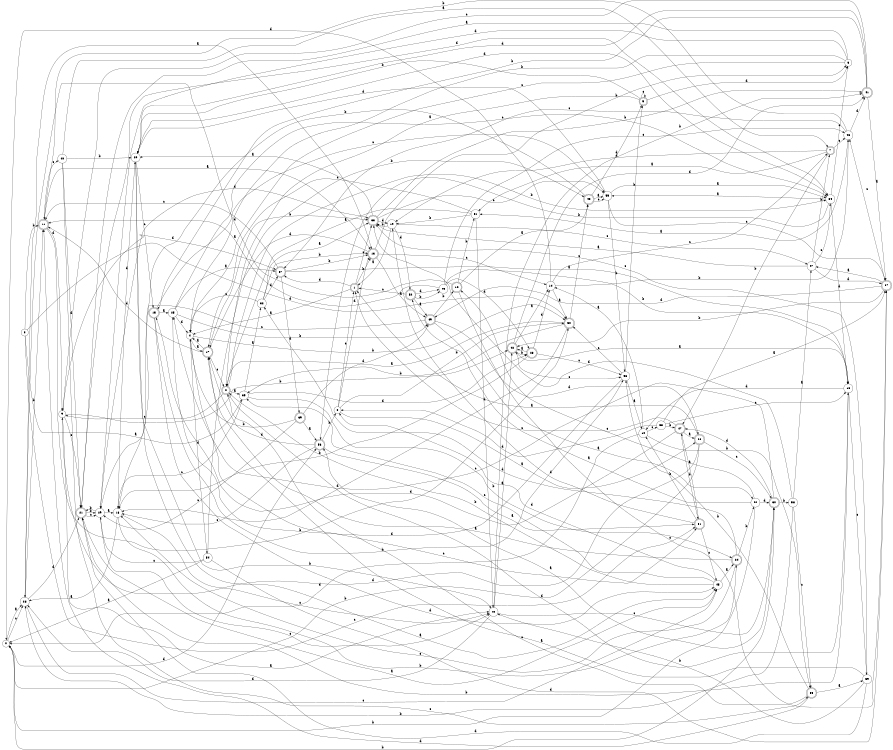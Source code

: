digraph n48_8 {
__start0 [label="" shape="none"];

rankdir=LR;
size="8,5";

s0 [style="filled", color="black", fillcolor="white" shape="circle", label="0"];
s1 [style="rounded,filled", color="black", fillcolor="white" shape="doublecircle", label="1"];
s2 [style="rounded,filled", color="black", fillcolor="white" shape="doublecircle", label="2"];
s3 [style="filled", color="black", fillcolor="white" shape="circle", label="3"];
s4 [style="filled", color="black", fillcolor="white" shape="circle", label="4"];
s5 [style="rounded,filled", color="black", fillcolor="white" shape="doublecircle", label="5"];
s6 [style="filled", color="black", fillcolor="white" shape="circle", label="6"];
s7 [style="rounded,filled", color="black", fillcolor="white" shape="doublecircle", label="7"];
s8 [style="filled", color="black", fillcolor="white" shape="circle", label="8"];
s9 [style="filled", color="black", fillcolor="white" shape="circle", label="9"];
s10 [style="filled", color="black", fillcolor="white" shape="circle", label="10"];
s11 [style="rounded,filled", color="black", fillcolor="white" shape="doublecircle", label="11"];
s12 [style="rounded,filled", color="black", fillcolor="white" shape="doublecircle", label="12"];
s13 [style="rounded,filled", color="black", fillcolor="white" shape="doublecircle", label="13"];
s14 [style="filled", color="black", fillcolor="white" shape="circle", label="14"];
s15 [style="rounded,filled", color="black", fillcolor="white" shape="doublecircle", label="15"];
s16 [style="filled", color="black", fillcolor="white" shape="circle", label="16"];
s17 [style="rounded,filled", color="black", fillcolor="white" shape="doublecircle", label="17"];
s18 [style="filled", color="black", fillcolor="white" shape="circle", label="18"];
s19 [style="filled", color="black", fillcolor="white" shape="circle", label="19"];
s20 [style="filled", color="black", fillcolor="white" shape="circle", label="20"];
s21 [style="rounded,filled", color="black", fillcolor="white" shape="doublecircle", label="21"];
s22 [style="filled", color="black", fillcolor="white" shape="circle", label="22"];
s23 [style="rounded,filled", color="black", fillcolor="white" shape="doublecircle", label="23"];
s24 [style="rounded,filled", color="black", fillcolor="white" shape="doublecircle", label="24"];
s25 [style="filled", color="black", fillcolor="white" shape="circle", label="25"];
s26 [style="rounded,filled", color="black", fillcolor="white" shape="doublecircle", label="26"];
s27 [style="filled", color="black", fillcolor="white" shape="circle", label="27"];
s28 [style="filled", color="black", fillcolor="white" shape="circle", label="28"];
s29 [style="filled", color="black", fillcolor="white" shape="circle", label="29"];
s30 [style="rounded,filled", color="black", fillcolor="white" shape="doublecircle", label="30"];
s31 [style="rounded,filled", color="black", fillcolor="white" shape="doublecircle", label="31"];
s32 [style="filled", color="black", fillcolor="white" shape="circle", label="32"];
s33 [style="rounded,filled", color="black", fillcolor="white" shape="doublecircle", label="33"];
s34 [style="filled", color="black", fillcolor="white" shape="circle", label="34"];
s35 [style="filled", color="black", fillcolor="white" shape="circle", label="35"];
s36 [style="rounded,filled", color="black", fillcolor="white" shape="doublecircle", label="36"];
s37 [style="rounded,filled", color="black", fillcolor="white" shape="doublecircle", label="37"];
s38 [style="filled", color="black", fillcolor="white" shape="circle", label="38"];
s39 [style="rounded,filled", color="black", fillcolor="white" shape="doublecircle", label="39"];
s40 [style="filled", color="black", fillcolor="white" shape="circle", label="40"];
s41 [style="rounded,filled", color="black", fillcolor="white" shape="doublecircle", label="41"];
s42 [style="rounded,filled", color="black", fillcolor="white" shape="doublecircle", label="42"];
s43 [style="rounded,filled", color="black", fillcolor="white" shape="doublecircle", label="43"];
s44 [style="filled", color="black", fillcolor="white" shape="circle", label="44"];
s45 [style="filled", color="black", fillcolor="white" shape="circle", label="45"];
s46 [style="filled", color="black", fillcolor="white" shape="circle", label="46"];
s47 [style="rounded,filled", color="black", fillcolor="white" shape="doublecircle", label="47"];
s48 [style="filled", color="black", fillcolor="white" shape="circle", label="48"];
s49 [style="rounded,filled", color="black", fillcolor="white" shape="doublecircle", label="49"];
s50 [style="rounded,filled", color="black", fillcolor="white" shape="doublecircle", label="50"];
s51 [style="filled", color="black", fillcolor="white" shape="circle", label="51"];
s52 [style="rounded,filled", color="black", fillcolor="white" shape="doublecircle", label="52"];
s53 [style="filled", color="black", fillcolor="white" shape="circle", label="53"];
s54 [style="filled", color="black", fillcolor="white" shape="circle", label="54"];
s55 [style="filled", color="black", fillcolor="white" shape="circle", label="55"];
s56 [style="rounded,filled", color="black", fillcolor="white" shape="doublecircle", label="56"];
s57 [style="rounded,filled", color="black", fillcolor="white" shape="doublecircle", label="57"];
s58 [style="filled", color="black", fillcolor="white" shape="circle", label="58"];
s59 [style="filled", color="black", fillcolor="white" shape="circle", label="59"];
s0 -> s28 [label="a"];
s0 -> s30 [label="b"];
s0 -> s28 [label="c"];
s0 -> s56 [label="d"];
s1 -> s4 [label="a"];
s1 -> s13 [label="b"];
s1 -> s33 [label="c"];
s1 -> s57 [label="d"];
s2 -> s35 [label="a"];
s2 -> s34 [label="b"];
s2 -> s9 [label="c"];
s2 -> s16 [label="d"];
s3 -> s35 [label="a"];
s3 -> s11 [label="b"];
s3 -> s31 [label="c"];
s3 -> s50 [label="d"];
s4 -> s17 [label="a"];
s4 -> s50 [label="b"];
s4 -> s31 [label="c"];
s4 -> s54 [label="d"];
s5 -> s2 [label="a"];
s5 -> s20 [label="b"];
s5 -> s5 [label="c"];
s5 -> s6 [label="d"];
s6 -> s21 [label="a"];
s6 -> s4 [label="b"];
s6 -> s4 [label="c"];
s6 -> s29 [label="d"];
s7 -> s51 [label="a"];
s7 -> s47 [label="b"];
s7 -> s48 [label="c"];
s7 -> s19 [label="d"];
s8 -> s26 [label="a"];
s8 -> s50 [label="b"];
s8 -> s1 [label="c"];
s8 -> s13 [label="d"];
s9 -> s44 [label="a"];
s9 -> s42 [label="b"];
s9 -> s21 [label="c"];
s9 -> s57 [label="d"];
s10 -> s14 [label="a"];
s10 -> s36 [label="b"];
s10 -> s38 [label="c"];
s10 -> s0 [label="d"];
s11 -> s13 [label="a"];
s11 -> s50 [label="b"];
s11 -> s40 [label="c"];
s11 -> s9 [label="d"];
s12 -> s43 [label="a"];
s12 -> s51 [label="b"];
s12 -> s37 [label="c"];
s12 -> s28 [label="d"];
s13 -> s49 [label="a"];
s13 -> s6 [label="b"];
s13 -> s14 [label="c"];
s13 -> s17 [label="d"];
s14 -> s50 [label="a"];
s14 -> s48 [label="b"];
s14 -> s7 [label="c"];
s14 -> s0 [label="d"];
s15 -> s25 [label="a"];
s15 -> s53 [label="b"];
s15 -> s55 [label="c"];
s15 -> s45 [label="d"];
s16 -> s42 [label="a"];
s16 -> s21 [label="b"];
s16 -> s59 [label="c"];
s16 -> s10 [label="d"];
s17 -> s4 [label="a"];
s17 -> s33 [label="b"];
s17 -> s2 [label="c"];
s17 -> s11 [label="d"];
s18 -> s28 [label="a"];
s18 -> s24 [label="b"];
s18 -> s44 [label="c"];
s18 -> s20 [label="d"];
s19 -> s1 [label="a"];
s19 -> s33 [label="b"];
s19 -> s27 [label="c"];
s19 -> s52 [label="d"];
s20 -> s45 [label="a"];
s20 -> s44 [label="b"];
s20 -> s15 [label="c"];
s20 -> s34 [label="d"];
s21 -> s45 [label="a"];
s21 -> s29 [label="b"];
s21 -> s29 [label="c"];
s21 -> s34 [label="d"];
s22 -> s52 [label="a"];
s22 -> s0 [label="b"];
s22 -> s12 [label="c"];
s22 -> s30 [label="d"];
s23 -> s42 [label="a"];
s23 -> s18 [label="b"];
s23 -> s53 [label="c"];
s23 -> s14 [label="d"];
s24 -> s17 [label="a"];
s24 -> s22 [label="b"];
s24 -> s18 [label="c"];
s24 -> s32 [label="d"];
s25 -> s57 [label="a"];
s25 -> s49 [label="b"];
s25 -> s34 [label="c"];
s25 -> s4 [label="d"];
s26 -> s1 [label="a"];
s26 -> s0 [label="b"];
s26 -> s30 [label="c"];
s26 -> s9 [label="d"];
s27 -> s33 [label="a"];
s27 -> s7 [label="b"];
s27 -> s34 [label="c"];
s27 -> s37 [label="d"];
s28 -> s13 [label="a"];
s28 -> s11 [label="b"];
s28 -> s45 [label="c"];
s28 -> s21 [label="d"];
s29 -> s18 [label="a"];
s29 -> s21 [label="b"];
s29 -> s44 [label="c"];
s29 -> s33 [label="d"];
s30 -> s56 [label="a"];
s30 -> s58 [label="b"];
s30 -> s25 [label="c"];
s30 -> s47 [label="d"];
s31 -> s47 [label="a"];
s31 -> s10 [label="b"];
s31 -> s45 [label="c"];
s31 -> s19 [label="d"];
s32 -> s33 [label="a"];
s32 -> s13 [label="b"];
s32 -> s4 [label="c"];
s32 -> s57 [label="d"];
s33 -> s20 [label="a"];
s33 -> s41 [label="b"];
s33 -> s55 [label="c"];
s33 -> s19 [label="d"];
s34 -> s55 [label="a"];
s34 -> s56 [label="b"];
s34 -> s6 [label="c"];
s34 -> s16 [label="d"];
s35 -> s32 [label="a"];
s35 -> s24 [label="b"];
s35 -> s18 [label="c"];
s35 -> s23 [label="d"];
s36 -> s59 [label="a"];
s36 -> s53 [label="b"];
s36 -> s2 [label="c"];
s36 -> s11 [label="d"];
s37 -> s27 [label="a"];
s37 -> s42 [label="b"];
s37 -> s48 [label="c"];
s37 -> s49 [label="d"];
s38 -> s37 [label="a"];
s38 -> s47 [label="b"];
s38 -> s16 [label="c"];
s38 -> s8 [label="d"];
s39 -> s56 [label="a"];
s39 -> s4 [label="b"];
s39 -> s29 [label="c"];
s39 -> s49 [label="d"];
s40 -> s7 [label="a"];
s40 -> s20 [label="b"];
s40 -> s36 [label="c"];
s40 -> s21 [label="d"];
s41 -> s37 [label="a"];
s41 -> s15 [label="b"];
s41 -> s9 [label="c"];
s41 -> s20 [label="d"];
s42 -> s14 [label="a"];
s42 -> s23 [label="b"];
s42 -> s53 [label="c"];
s42 -> s41 [label="d"];
s43 -> s55 [label="a"];
s43 -> s18 [label="b"];
s43 -> s55 [label="c"];
s43 -> s5 [label="d"];
s44 -> s42 [label="a"];
s44 -> s41 [label="b"];
s44 -> s30 [label="c"];
s44 -> s28 [label="d"];
s45 -> s24 [label="a"];
s45 -> s2 [label="b"];
s45 -> s35 [label="c"];
s45 -> s8 [label="d"];
s46 -> s11 [label="a"];
s46 -> s16 [label="b"];
s46 -> s48 [label="c"];
s46 -> s23 [label="d"];
s47 -> s26 [label="a"];
s47 -> s31 [label="b"];
s47 -> s1 [label="c"];
s47 -> s15 [label="d"];
s48 -> s51 [label="a"];
s48 -> s11 [label="b"];
s48 -> s57 [label="c"];
s48 -> s41 [label="d"];
s49 -> s22 [label="a"];
s49 -> s12 [label="b"];
s49 -> s29 [label="c"];
s49 -> s26 [label="d"];
s50 -> s2 [label="a"];
s50 -> s35 [label="b"];
s50 -> s43 [label="c"];
s50 -> s18 [label="d"];
s51 -> s2 [label="a"];
s51 -> s19 [label="b"];
s51 -> s17 [label="c"];
s51 -> s44 [label="d"];
s52 -> s49 [label="a"];
s52 -> s46 [label="b"];
s52 -> s1 [label="c"];
s52 -> s46 [label="d"];
s53 -> s10 [label="a"];
s53 -> s5 [label="b"];
s53 -> s50 [label="c"];
s53 -> s25 [label="d"];
s54 -> s0 [label="a"];
s54 -> s43 [label="b"];
s54 -> s29 [label="c"];
s54 -> s37 [label="d"];
s55 -> s34 [label="a"];
s55 -> s53 [label="b"];
s55 -> s37 [label="c"];
s55 -> s20 [label="d"];
s56 -> s31 [label="a"];
s56 -> s8 [label="b"];
s56 -> s18 [label="c"];
s56 -> s17 [label="d"];
s57 -> s16 [label="a"];
s57 -> s13 [label="b"];
s57 -> s11 [label="c"];
s57 -> s39 [label="d"];
s58 -> s27 [label="a"];
s58 -> s28 [label="b"];
s58 -> s36 [label="c"];
s58 -> s33 [label="d"];
s59 -> s17 [label="a"];
s59 -> s44 [label="b"];
s59 -> s33 [label="c"];
s59 -> s21 [label="d"];

}
